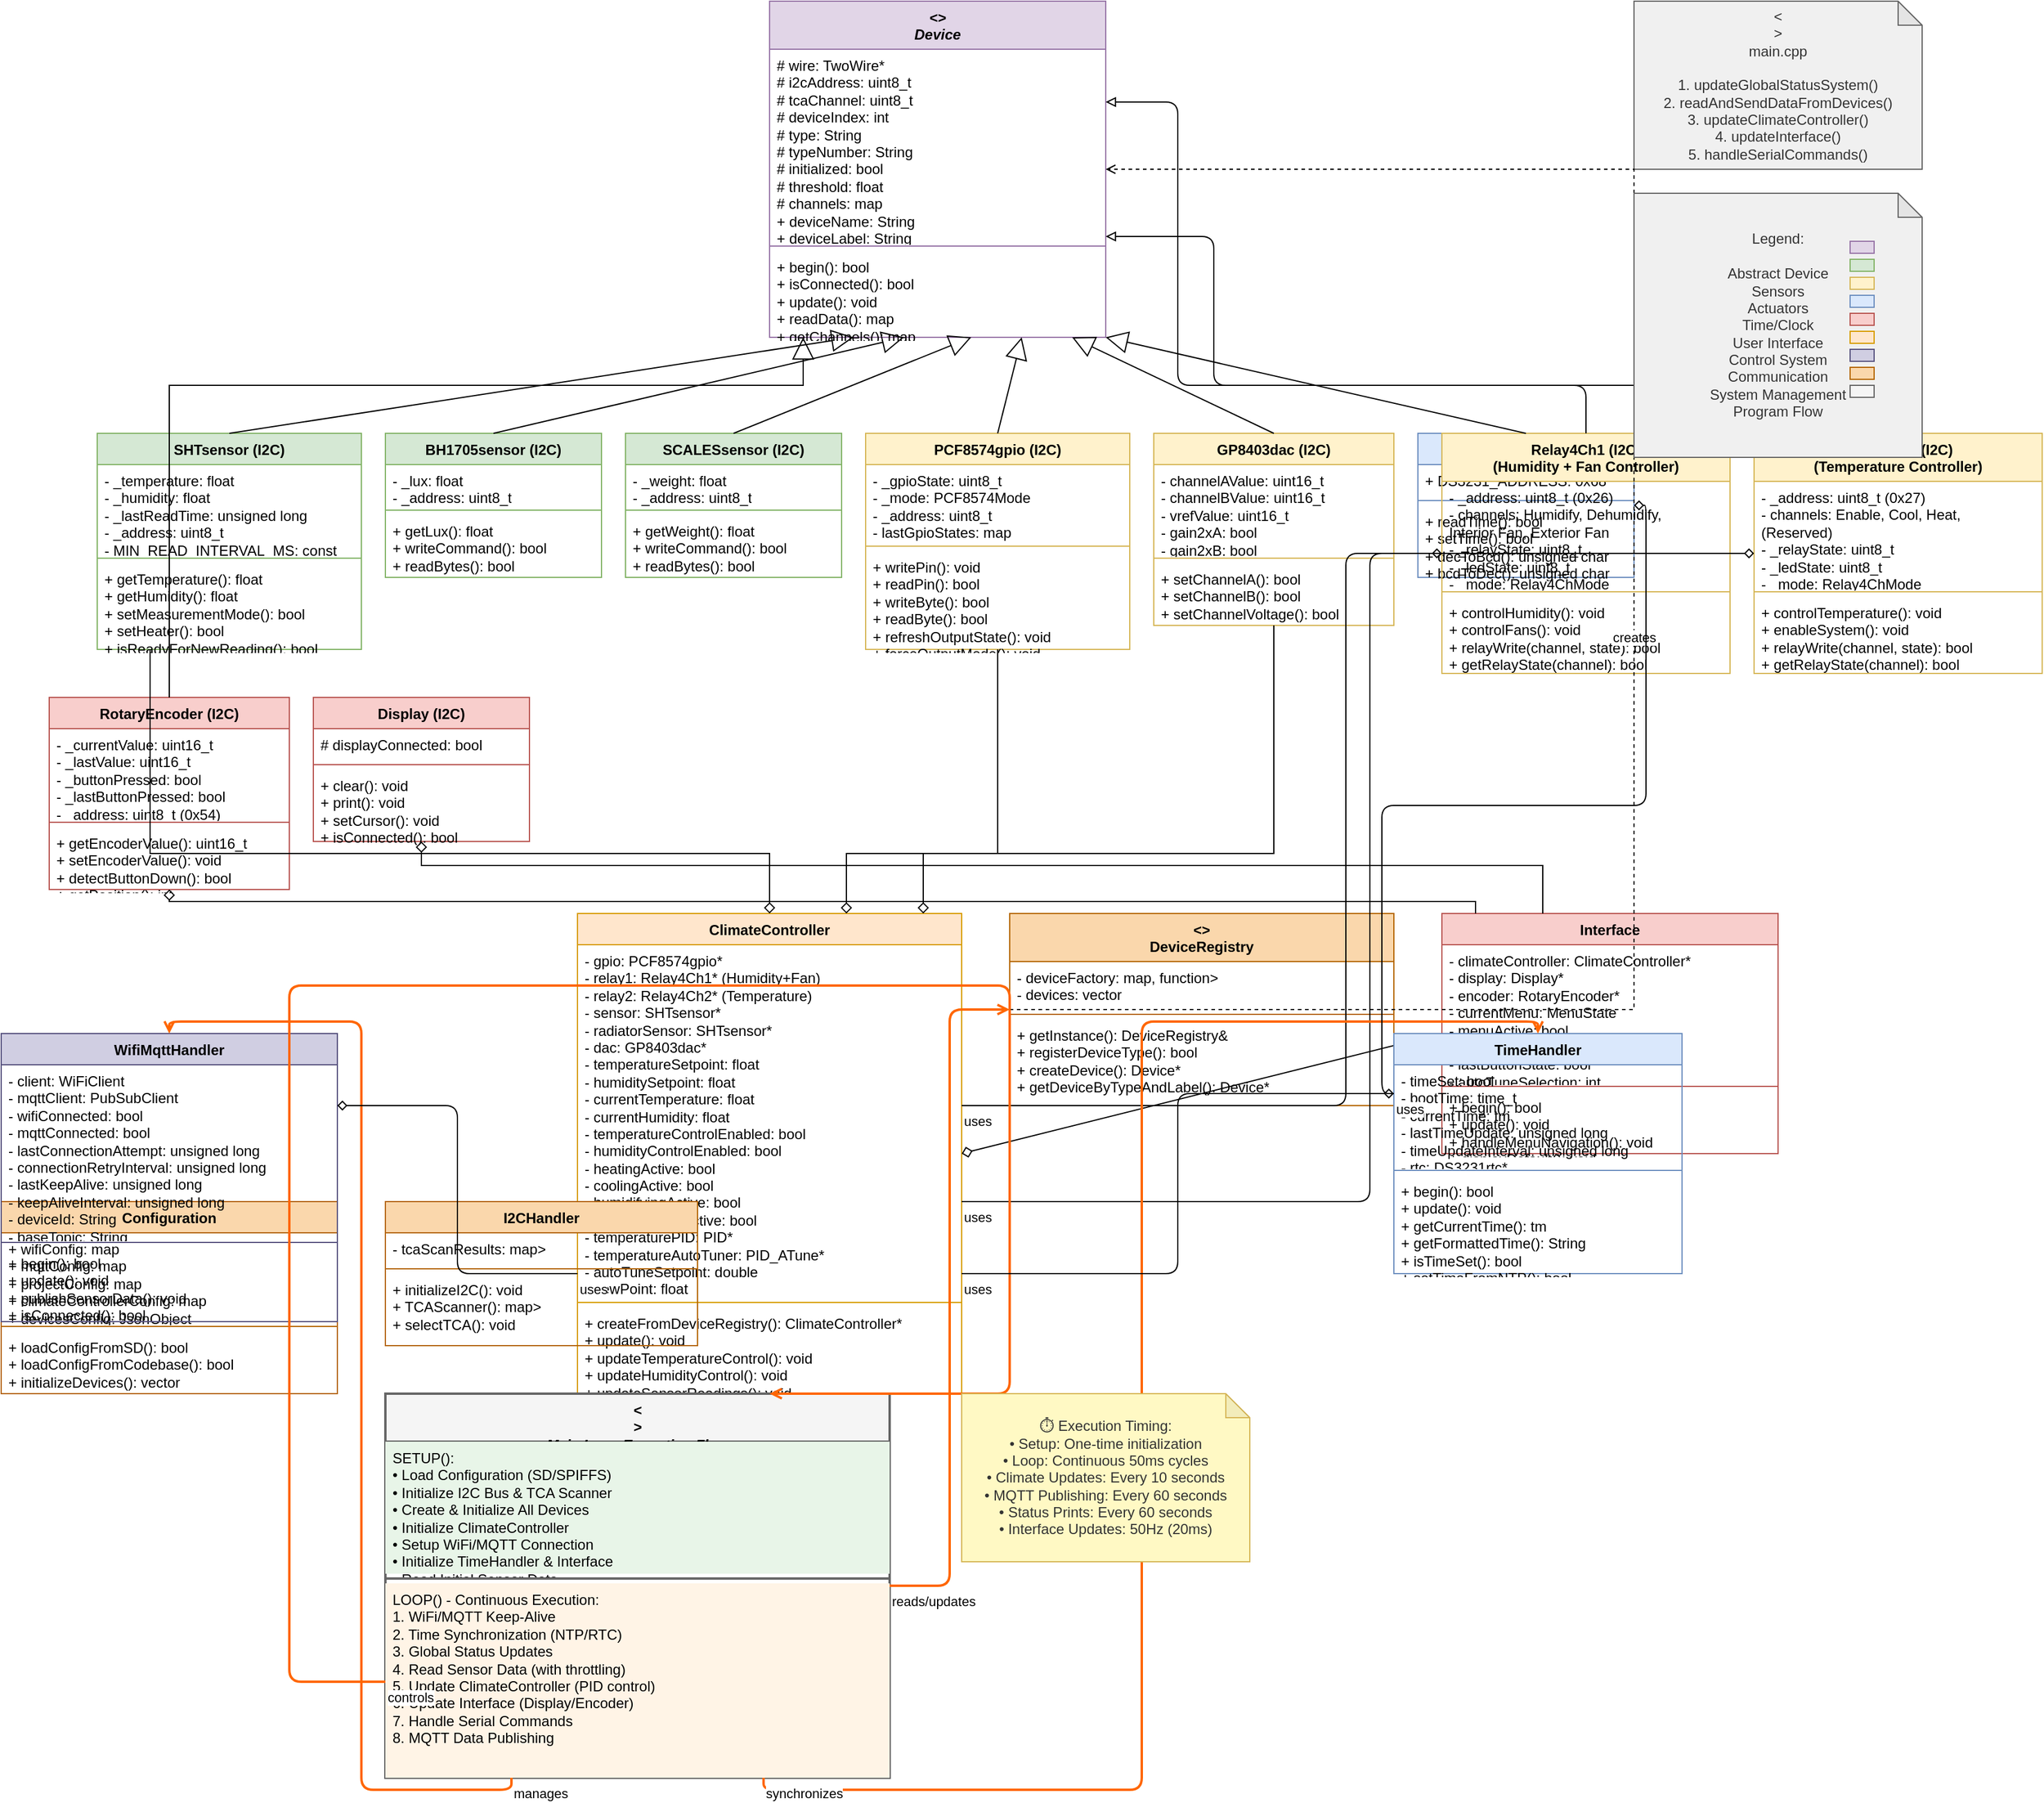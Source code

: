 <?xml version="1.0" encoding="UTF-8"?>
<mxfile version="21.1.2" type="device">
  <diagram id="uml_class_diagram" name="Showcase Climate Controller UML">
    <mxGraphModel dx="2074" dy="1114" grid="1" gridSize="10" guides="1" tooltips="1" connect="1" arrows="1" fold="1" page="1" pageScale="1" pageWidth="1654" pageHeight="2336" math="0" shadow="0">
      <root>
        <mxCell id="0" />
        <mxCell id="1" parent="0" />
        
        <!-- Device Base Class -->
        <mxCell id="device_base" value="&lt;&lt;abstract&gt;&gt;&#xa;Device" style="swimlane;fontStyle=3;align=center;verticalAlign=top;childLayout=stackLayout;horizontal=1;startSize=40;horizontalStack=0;resizeParent=1;resizeParentMax=0;resizeLast=0;collapsible=1;marginBottom=0;whiteSpace=wrap;html=1;fillColor=#e1d5e7;strokeColor=#9673a6;" vertex="1" parent="1">
          <mxGeometry x="680" y="40" width="280" height="280" as="geometry" />
        </mxCell>
        <mxCell id="device_fields" value="# wire: TwoWire*&#xa;# i2cAddress: uint8_t&#xa;# tcaChannel: uint8_t&#xa;# deviceIndex: int&#xa;# type: String&#xa;# typeNumber: String&#xa;# initialized: bool&#xa;# threshold: float&#xa;# channels: map&lt;String, String&gt;&#xa;+ deviceName: String&#xa;+ deviceLabel: String" style="text;strokeColor=none;fillColor=none;align=left;verticalAlign=top;spacingLeft=4;spacingRight=4;overflow=hidden;rotatable=0;points=[[0,0.5],[1,0.5]];portConstraint=eastwest;whiteSpace=wrap;html=1;" vertex="1" parent="device_base">
          <mxGeometry y="40" width="280" height="160" as="geometry" />
        </mxCell>
        <mxCell id="device_line" value="" style="line;strokeWidth=1;fillColor=none;align=left;verticalAlign=middle;spacingTop=-1;spacingLeft=3;spacingRight=3;rotatable=0;labelPosition=right;points=[];portConstraint=eastwest;strokeColor=inherit;" vertex="1" parent="device_base">
          <mxGeometry y="200" width="280" height="8" as="geometry" />
        </mxCell>
        <mxCell id="device_methods" value="+ begin(): bool&#xa;+ isConnected(): bool&#xa;+ update(): void&#xa;+ readData(): map&lt;String, String&gt;&#xa;+ getChannels(): map&lt;String, String&gt;&#xa;+ getThreshold(): float" style="text;strokeColor=none;fillColor=none;align=left;verticalAlign=top;spacingLeft=4;spacingRight=4;overflow=hidden;rotatable=0;points=[[0,0.5],[1,0.5]];portConstraint=eastwest;whiteSpace=wrap;html=1;" vertex="1" parent="device_base">
          <mxGeometry y="208" width="280" height="72" as="geometry" />
        </mxCell>        <!-- SHTsensor -->
        <mxCell id="shtsensor" value="SHTsensor (I2C)" style="swimlane;fontStyle=1;align=center;verticalAlign=top;childLayout=stackLayout;horizontal=1;startSize=26;horizontalStack=0;resizeParent=1;resizeParentMax=0;resizeLast=0;collapsible=1;marginBottom=0;whiteSpace=wrap;html=1;fillColor=#d5e8d4;strokeColor=#82b366;" vertex="1" parent="1">
          <mxGeometry x="120" y="400" width="220" height="180" as="geometry" />
        </mxCell>
        <mxCell id="sht_fields" value="- _temperature: float&#xa;- _humidity: float&#xa;- _lastReadTime: unsigned long&#xa;- _address: uint8_t&#xa;- MIN_READ_INTERVAL_MS: const" style="text;strokeColor=none;fillColor=none;align=left;verticalAlign=top;spacingLeft=4;spacingRight=4;overflow=hidden;rotatable=0;points=[[0,0.5],[1,0.5]];portConstraint=eastwest;whiteSpace=wrap;html=1;" vertex="1" parent="shtsensor">
          <mxGeometry y="26" width="220" height="74" as="geometry" />
        </mxCell>
        <mxCell id="sht_line" value="" style="line;strokeWidth=1;fillColor=none;align=left;verticalAlign=middle;spacingTop=-1;spacingLeft=3;spacingRight=3;rotatable=0;labelPosition=right;points=[];portConstraint=eastwest;strokeColor=inherit;" vertex="1" parent="shtsensor">
          <mxGeometry y="100" width="220" height="8" as="geometry" />
        </mxCell>
        <mxCell id="sht_methods" value="+ getTemperature(): float&#xa;+ getHumidity(): float&#xa;+ setMeasurementMode(): bool&#xa;+ setHeater(): bool&#xa;+ isReadyForNewReading(): bool" style="text;strokeColor=none;fillColor=none;align=left;verticalAlign=top;spacingLeft=4;spacingRight=4;overflow=hidden;rotatable=0;points=[[0,0.5],[1,0.5]];portConstraint=eastwest;whiteSpace=wrap;html=1;" vertex="1" parent="shtsensor">
          <mxGeometry y="108" width="220" height="72" as="geometry" />
        </mxCell>        <!-- BH1705sensor -->
        <mxCell id="bh1705sensor" value="BH1705sensor (I2C)" style="swimlane;fontStyle=1;align=center;verticalAlign=top;childLayout=stackLayout;horizontal=1;startSize=26;horizontalStack=0;resizeParent=1;resizeParentMax=0;resizeLast=0;collapsible=1;marginBottom=0;whiteSpace=wrap;html=1;fillColor=#d5e8d4;strokeColor=#82b366;" vertex="1" parent="1">
          <mxGeometry x="360" y="400" width="180" height="120" as="geometry" />
        </mxCell>
        <mxCell id="bh1705_fields" value="- _lux: float&#xa;- _address: uint8_t" style="text;strokeColor=none;fillColor=none;align=left;verticalAlign=top;spacingLeft=4;spacingRight=4;overflow=hidden;rotatable=0;points=[[0,0.5],[1,0.5]];portConstraint=eastwest;whiteSpace=wrap;html=1;" vertex="1" parent="bh1705sensor">
          <mxGeometry y="26" width="180" height="34" as="geometry" />
        </mxCell>
        <mxCell id="bh1705_line" value="" style="line;strokeWidth=1;fillColor=none;align=left;verticalAlign=middle;spacingTop=-1;spacingLeft=3;spacingRight=3;rotatable=0;labelPosition=right;points=[];portConstraint=eastwest;strokeColor=inherit;" vertex="1" parent="bh1705sensor">
          <mxGeometry y="60" width="180" height="8" as="geometry" />
        </mxCell>
        <mxCell id="bh1705_methods" value="+ getLux(): float&#xa;+ writeCommand(): bool&#xa;+ readBytes(): bool" style="text;strokeColor=none;fillColor=none;align=left;verticalAlign=top;spacingLeft=4;spacingRight=4;overflow=hidden;rotatable=0;points=[[0,0.5],[1,0.5]];portConstraint=eastwest;whiteSpace=wrap;html=1;" vertex="1" parent="bh1705sensor">
          <mxGeometry y="68" width="180" height="52" as="geometry" />
        </mxCell>        <!-- SCALESsensor -->
        <mxCell id="scalessensor" value="SCALESsensor (I2C)" style="swimlane;fontStyle=1;align=center;verticalAlign=top;childLayout=stackLayout;horizontal=1;startSize=26;horizontalStack=0;resizeParent=1;resizeParentMax=0;resizeLast=0;collapsible=1;marginBottom=0;whiteSpace=wrap;html=1;fillColor=#d5e8d4;strokeColor=#82b366;" vertex="1" parent="1">
          <mxGeometry x="560" y="400" width="180" height="120" as="geometry" />
        </mxCell>
        <mxCell id="scales_fields" value="- _weight: float&#xa;- _address: uint8_t" style="text;strokeColor=none;fillColor=none;align=left;verticalAlign=top;spacingLeft=4;spacingRight=4;overflow=hidden;rotatable=0;points=[[0,0.5],[1,0.5]];portConstraint=eastwest;whiteSpace=wrap;html=1;" vertex="1" parent="scalessensor">
          <mxGeometry y="26" width="180" height="34" as="geometry" />
        </mxCell>
        <mxCell id="scales_line" value="" style="line;strokeWidth=1;fillColor=none;align=left;verticalAlign=middle;spacingTop=-1;spacingLeft=3;spacingRight=3;rotatable=0;labelPosition=right;points=[];portConstraint=eastwest;strokeColor=inherit;" vertex="1" parent="scalessensor">
          <mxGeometry y="60" width="180" height="8" as="geometry" />
        </mxCell>
        <mxCell id="scales_methods" value="+ getWeight(): float&#xa;+ writeCommand(): bool&#xa;+ readBytes(): bool" style="text;strokeColor=none;fillColor=none;align=left;verticalAlign=top;spacingLeft=4;spacingRight=4;overflow=hidden;rotatable=0;points=[[0,0.5],[1,0.5]];portConstraint=eastwest;whiteSpace=wrap;html=1;" vertex="1" parent="scalessensor">
          <mxGeometry y="68" width="180" height="52" as="geometry" />
        </mxCell>        <!-- PCF8574gpio -->
        <mxCell id="pcf8574gpio" value="PCF8574gpio (I2C)" style="swimlane;fontStyle=1;align=center;verticalAlign=top;childLayout=stackLayout;horizontal=1;startSize=26;horizontalStack=0;resizeParent=1;resizeParentMax=0;resizeLast=0;collapsible=1;marginBottom=0;whiteSpace=wrap;html=1;fillColor=#fff2cc;strokeColor=#d6b656;" vertex="1" parent="1">
          <mxGeometry x="760" y="400" width="220" height="180" as="geometry" />
        </mxCell>
        <mxCell id="pcf8574_fields" value="- _gpioState: uint8_t&#xa;- _mode: PCF8574Mode&#xa;- _address: uint8_t&#xa;- lastGpioStates: map&lt;string, bool&gt;" style="text;strokeColor=none;fillColor=none;align=left;verticalAlign=top;spacingLeft=4;spacingRight=4;overflow=hidden;rotatable=0;points=[[0,0.5],[1,0.5]];portConstraint=eastwest;whiteSpace=wrap;html=1;" vertex="1" parent="pcf8574gpio">
          <mxGeometry y="26" width="220" height="64" as="geometry" />
        </mxCell>
        <mxCell id="pcf8574_line" value="" style="line;strokeWidth=1;fillColor=none;align=left;verticalAlign=middle;spacingTop=-1;spacingLeft=3;spacingRight=3;rotatable=0;labelPosition=right;points=[];portConstraint=eastwest;strokeColor=inherit;" vertex="1" parent="pcf8574gpio">
          <mxGeometry y="90" width="220" height="8" as="geometry" />
        </mxCell>
        <mxCell id="pcf8574_methods" value="+ writePin(): void&#xa;+ readPin(): bool&#xa;+ writeByte(): bool&#xa;+ readByte(): bool&#xa;+ refreshOutputState(): void&#xa;+ forceOutputMode(): void" style="text;strokeColor=none;fillColor=none;align=left;verticalAlign=top;spacingLeft=4;spacingRight=4;overflow=hidden;rotatable=0;points=[[0,0.5],[1,0.5]];portConstraint=eastwest;whiteSpace=wrap;html=1;" vertex="1" parent="pcf8574gpio">
          <mxGeometry y="98" width="220" height="82" as="geometry" />
        </mxCell>        <!-- GP8403dac -->
        <mxCell id="gp8403dac" value="GP8403dac (I2C)" style="swimlane;fontStyle=1;align=center;verticalAlign=top;childLayout=stackLayout;horizontal=1;startSize=26;horizontalStack=0;resizeParent=1;resizeParentMax=0;resizeLast=0;collapsible=1;marginBottom=0;whiteSpace=wrap;html=1;fillColor=#fff2cc;strokeColor=#d6b656;" vertex="1" parent="1">
          <mxGeometry x="1000" y="400" width="200" height="160" as="geometry" />
        </mxCell>
        <mxCell id="gp8403_fields" value="- channelAValue: uint16_t&#xa;- channelBValue: uint16_t&#xa;- vrefValue: uint16_t&#xa;- gain2xA: bool&#xa;- gain2xB: bool" style="text;strokeColor=none;fillColor=none;align=left;verticalAlign=top;spacingLeft=4;spacingRight=4;overflow=hidden;rotatable=0;points=[[0,0.5],[1,0.5]];portConstraint=eastwest;whiteSpace=wrap;html=1;" vertex="1" parent="gp8403dac">
          <mxGeometry y="26" width="200" height="74" as="geometry" />
        </mxCell>
        <mxCell id="gp8403_line" value="" style="line;strokeWidth=1;fillColor=none;align=left;verticalAlign=middle;spacingTop=-1;spacingLeft=3;spacingRight=3;rotatable=0;labelPosition=right;points=[];portConstraint=eastwest;strokeColor=inherit;" vertex="1" parent="gp8403dac">
          <mxGeometry y="100" width="200" height="8" as="geometry" />
        </mxCell>
        <mxCell id="gp8403_methods" value="+ setChannelA(): bool&#xa;+ setChannelB(): bool&#xa;+ setChannelVoltage(): bool" style="text;strokeColor=none;fillColor=none;align=left;verticalAlign=top;spacingLeft=4;spacingRight=4;overflow=hidden;rotatable=0;points=[[0,0.5],[1,0.5]];portConstraint=eastwest;whiteSpace=wrap;html=1;" vertex="1" parent="gp8403dac">
          <mxGeometry y="108" width="200" height="52" as="geometry" />
        </mxCell>        <!-- DS3231rtc -->
        <mxCell id="ds3231rtc" value="DS3231rtc (I2C)" style="swimlane;fontStyle=1;align=center;verticalAlign=top;childLayout=stackLayout;horizontal=1;startSize=26;horizontalStack=0;resizeParent=1;resizeParentMax=0;resizeLast=0;collapsible=1;marginBottom=0;whiteSpace=wrap;html=1;fillColor=#dae8fc;strokeColor=#6c8ebf;" vertex="1" parent="1">
          <mxGeometry x="1220" y="400" width="180" height="120" as="geometry" />
        </mxCell>
        <mxCell id="ds3231_fields" value="+ DS3231_ADDRESS: 0x68" style="text;strokeColor=none;fillColor=none;align=left;verticalAlign=top;spacingLeft=4;spacingRight=4;overflow=hidden;rotatable=0;points=[[0,0.5],[1,0.5]];portConstraint=eastwest;whiteSpace=wrap;html=1;" vertex="1" parent="ds3231rtc">
          <mxGeometry y="26" width="180" height="26" as="geometry" />
        </mxCell>
        <mxCell id="ds3231_line" value="" style="line;strokeWidth=1;fillColor=none;align=left;verticalAlign=middle;spacingTop=-1;spacingLeft=3;spacingRight=3;rotatable=0;labelPosition=right;points=[];portConstraint=eastwest;strokeColor=inherit;" vertex="1" parent="ds3231rtc">
          <mxGeometry y="52" width="180" height="8" as="geometry" />
        </mxCell>
        <mxCell id="ds3231_methods" value="+ readTime(): bool&#xa;+ setTime(): bool&#xa;+ decToBcd(): unsigned char&#xa;+ bcdToDec(): unsigned char" style="text;strokeColor=none;fillColor=none;align=left;verticalAlign=top;spacingLeft=4;spacingRight=4;overflow=hidden;rotatable=0;points=[[0,0.5],[1,0.5]];portConstraint=eastwest;whiteSpace=wrap;html=1;" vertex="1" parent="ds3231rtc">
          <mxGeometry y="60" width="180" height="60" as="geometry" />
        </mxCell>        <!-- Relay4Ch1: Humidity + Fan Controller -->
        <mxCell id="relay4ch1" value="Relay4Ch1 (I2C)&#xa;(Humidity + Fan Controller)" style="swimlane;fontStyle=1;align=center;verticalAlign=top;childLayout=stackLayout;horizontal=1;startSize=40;horizontalStack=0;resizeParent=1;resizeParentMax=0;resizeLast=0;collapsible=1;marginBottom=0;whiteSpace=wrap;html=1;fillColor=#fff2cc;strokeColor=#d6b656;" vertex="1" parent="1">
          <mxGeometry x="1240" y="400" width="240" height="200" as="geometry" />
        </mxCell>
        <mxCell id="relay4ch1_fields" value="- _address: uint8_t (0x26)&#xa;- channels: Humidify, Dehumidify,&#xa;  Interior Fan, Exterior Fan&#xa;- _relayState: uint8_t&#xa;- _ledState: uint8_t&#xa;- _mode: Relay4ChMode&#xa;- tcaChannel: uint8_t" style="text;strokeColor=none;fillColor=none;align=left;verticalAlign=top;spacingLeft=4;spacingRight=4;overflow=hidden;rotatable=0;points=[[0,0.5],[1,0.5]];portConstraint=eastwest;whiteSpace=wrap;html=1;" vertex="1" parent="relay4ch1">
          <mxGeometry y="40" width="240" height="88" as="geometry" />
        </mxCell>
        <mxCell id="relay4ch1_line" value="" style="line;strokeWidth=1;fillColor=none;align=left;verticalAlign=middle;spacingTop=-1;spacingLeft=3;spacingRight=3;rotatable=0;labelPosition=right;points=[];portConstraint=eastwest;strokeColor=inherit;" vertex="1" parent="relay4ch1">
          <mxGeometry y="128" width="240" height="8" as="geometry" />
        </mxCell>
        <mxCell id="relay4ch1_methods" value="+ controlHumidity(): void&#xa;+ controlFans(): void&#xa;+ relayWrite(channel, state): bool&#xa;+ getRelayState(channel): bool&#xa;+ begin(): bool (I2C init)" style="text;strokeColor=none;fillColor=none;align=left;verticalAlign=top;spacingLeft=4;spacingRight=4;overflow=hidden;rotatable=0;points=[[0,0.5],[1,0.5]];portConstraint=eastwest;whiteSpace=wrap;html=1;" vertex="1" parent="relay4ch1">
          <mxGeometry y="136" width="240" height="64" as="geometry" />
        </mxCell>

        <!-- Relay4Ch2: Temperature Controller -->
        <mxCell id="relay4ch2" value="Relay4Ch2 (I2C)&#xa;(Temperature Controller)" style="swimlane;fontStyle=1;align=center;verticalAlign=top;childLayout=stackLayout;horizontal=1;startSize=40;horizontalStack=0;resizeParent=1;resizeParentMax=0;resizeLast=0;collapsible=1;marginBottom=0;whiteSpace=wrap;html=1;fillColor=#fff2cc;strokeColor=#d6b656;" vertex="1" parent="1">
          <mxGeometry x="1500" y="400" width="240" height="200" as="geometry" />
        </mxCell>
        <mxCell id="relay4ch2_fields" value="- _address: uint8_t (0x27)&#xa;- channels: Enable, Cool, Heat,&#xa;  (Reserved)&#xa;- _relayState: uint8_t&#xa;- _ledState: uint8_t&#xa;- _mode: Relay4ChMode&#xa;- tcaChannel: uint8_t" style="text;strokeColor=none;fillColor=none;align=left;verticalAlign=top;spacingLeft=4;spacingRight=4;overflow=hidden;rotatable=0;points=[[0,0.5],[1,0.5]];portConstraint=eastwest;whiteSpace=wrap;html=1;" vertex="1" parent="relay4ch2">
          <mxGeometry y="40" width="240" height="88" as="geometry" />
        </mxCell>
        <mxCell id="relay4ch2_line" value="" style="line;strokeWidth=1;fillColor=none;align=left;verticalAlign=middle;spacingTop=-1;spacingLeft=3;spacingRight=3;rotatable=0;labelPosition=right;points=[];portConstraint=eastwest;strokeColor=inherit;" vertex="1" parent="relay4ch2">
          <mxGeometry y="128" width="240" height="8" as="geometry" />
        </mxCell>
        <mxCell id="relay4ch2_methods" value="+ controlTemperature(): void&#xa;+ enableSystem(): void&#xa;+ relayWrite(channel, state): bool&#xa;+ getRelayState(channel): bool&#xa;+ begin(): bool (I2C init)" style="text;strokeColor=none;fillColor=none;align=left;verticalAlign=top;spacingLeft=4;spacingRight=4;overflow=hidden;rotatable=0;points=[[0,0.5],[1,0.5]];portConstraint=eastwest;whiteSpace=wrap;html=1;" vertex="1" parent="relay4ch2">
          <mxGeometry y="136" width="240" height="64" as="geometry" />
        </mxCell>        <!-- RotaryEncoder -->
        <mxCell id="rotaryencoder" value="RotaryEncoder (I2C)" style="swimlane;fontStyle=1;align=center;verticalAlign=top;childLayout=stackLayout;horizontal=1;startSize=26;horizontalStack=0;resizeParent=1;resizeParentMax=0;resizeLast=0;collapsible=1;marginBottom=0;whiteSpace=wrap;html=1;fillColor=#f8cecc;strokeColor=#b85450;" vertex="1" parent="1">
          <mxGeometry x="80" y="620" width="200" height="160" as="geometry" />
        </mxCell>
        <mxCell id="encoder_fields" value="- _currentValue: uint16_t&#xa;- _lastValue: uint16_t&#xa;- _buttonPressed: bool&#xa;- _lastButtonPressed: bool&#xa;- _address: uint8_t (0x54)&#xa;- basicInfo: BasicInfo" style="text;strokeColor=none;fillColor=none;align=left;verticalAlign=top;spacingLeft=4;spacingRight=4;overflow=hidden;rotatable=0;points=[[0,0.5],[1,0.5]];portConstraint=eastwest;whiteSpace=wrap;html=1;" vertex="1" parent="rotaryencoder">
          <mxGeometry y="26" width="200" height="74" as="geometry" />
        </mxCell>
        <mxCell id="encoder_line" value="" style="line;strokeWidth=1;fillColor=none;align=left;verticalAlign=middle;spacingTop=-1;spacingLeft=3;spacingRight=3;rotatable=0;labelPosition=right;points=[];portConstraint=eastwest;strokeColor=inherit;" vertex="1" parent="rotaryencoder">
          <mxGeometry y="100" width="200" height="8" as="geometry" />
        </mxCell>
        <mxCell id="encoder_methods" value="+ getEncoderValue(): uint16_t&#xa;+ setEncoderValue(): void&#xa;+ detectButtonDown(): bool&#xa;+ getPosition(): int&#xa;+ isButtonPressed(): bool" style="text;strokeColor=none;fillColor=none;align=left;verticalAlign=top;spacingLeft=4;spacingRight=4;overflow=hidden;rotatable=0;points=[[0,0.5],[1,0.5]];portConstraint=eastwest;whiteSpace=wrap;html=1;" vertex="1" parent="rotaryencoder">
          <mxGeometry y="108" width="200" height="52" as="geometry" />
        </mxCell>        <!-- Display -->
        <mxCell id="display" value="Display (I2C)" style="swimlane;fontStyle=1;align=center;verticalAlign=top;childLayout=stackLayout;horizontal=1;startSize=26;horizontalStack=0;resizeParent=1;resizeParentMax=0;resizeLast=0;collapsible=1;marginBottom=0;whiteSpace=wrap;html=1;fillColor=#f8cecc;strokeColor=#b85450;" vertex="1" parent="1">
          <mxGeometry x="300" y="620" width="180" height="120" as="geometry" />
        </mxCell>
        <mxCell id="display_fields" value="# displayConnected: bool" style="text;strokeColor=none;fillColor=none;align=left;verticalAlign=top;spacingLeft=4;spacingRight=4;overflow=hidden;rotatable=0;points=[[0,0.5],[1,0.5]];portConstraint=eastwest;whiteSpace=wrap;html=1;" vertex="1" parent="display">
          <mxGeometry y="26" width="180" height="26" as="geometry" />
        </mxCell>
        <mxCell id="display_line" value="" style="line;strokeWidth=1;fillColor=none;align=left;verticalAlign=middle;spacingTop=-1;spacingLeft=3;spacingRight=3;rotatable=0;labelPosition=right;points=[];portConstraint=eastwest;strokeColor=inherit;" vertex="1" parent="display">
          <mxGeometry y="52" width="180" height="8" as="geometry" />
        </mxCell>
        <mxCell id="display_methods" value="+ clear(): void&#xa;+ print(): void&#xa;+ setCursor(): void&#xa;+ isConnected(): bool" style="text;strokeColor=none;fillColor=none;align=left;verticalAlign=top;spacingLeft=4;spacingRight=4;overflow=hidden;rotatable=0;points=[[0,0.5],[1,0.5]];portConstraint=eastwest;whiteSpace=wrap;html=1;" vertex="1" parent="display">
          <mxGeometry y="60" width="180" height="60" as="geometry" />
        </mxCell>

        <!-- ClimateController -->
        <mxCell id="climatecontroller" value="ClimateController" style="swimlane;fontStyle=1;align=center;verticalAlign=top;childLayout=stackLayout;horizontal=1;startSize=26;horizontalStack=0;resizeParent=1;resizeParentMax=0;resizeLast=0;collapsible=1;marginBottom=0;whiteSpace=wrap;html=1;fillColor=#ffe6cc;strokeColor=#d79b00;" vertex="1" parent="1">
          <mxGeometry x="520" y="800" width="320" height="400" as="geometry" />
        </mxCell>
        <mxCell id="climate_fields" value="- gpio: PCF8574gpio*&#xa;- relay1: Relay4Ch1* (Humidity+Fan)&#xa;- relay2: Relay4Ch2* (Temperature)&#xa;- sensor: SHTsensor*&#xa;- radiatorSensor: SHTsensor*&#xa;- dac: GP8403dac*&#xa;- temperatureSetpoint: float&#xa;- humiditySetpoint: float&#xa;- currentTemperature: float&#xa;- currentHumidity: float&#xa;- temperatureControlEnabled: bool&#xa;- humidityControlEnabled: bool&#xa;- heatingActive: bool&#xa;- coolingActive: bool&#xa;- humidifyingActive: bool&#xa;- dehumidifyingActive: bool&#xa;- temperaturePID: PID*&#xa;- temperatureAutoTuner: PID_ATune*&#xa;- autoTuneSetpoint: double&#xa;- dewPoint: float&#xa;- updateInterval: unsigned long" style="text;strokeColor=none;fillColor=none;align=left;verticalAlign=top;spacingLeft=4;spacingRight=4;overflow=hidden;rotatable=0;points=[[0,0.5],[1,0.5]];portConstraint=eastwest;whiteSpace=wrap;html=1;" vertex="1" parent="climatecontroller">
          <mxGeometry y="26" width="320" height="294" as="geometry" />
        </mxCell>
        <mxCell id="climate_line" value="" style="line;strokeWidth=1;fillColor=none;align=left;verticalAlign=middle;spacingTop=-1;spacingLeft=3;spacingRight=3;rotatable=0;labelPosition=right;points=[];portConstraint=eastwest;strokeColor=inherit;" vertex="1" parent="climatecontroller">
          <mxGeometry y="320" width="320" height="8" as="geometry" />
        </mxCell>
        <mxCell id="climate_methods" value="+ createFromDeviceRegistry(): ClimateController*&#xa;+ update(): void&#xa;+ updateTemperatureControl(): void&#xa;+ updateHumidityControl(): void&#xa;+ updateSensorReadings(): void&#xa;+ startTemperatureAutoTune(): bool&#xa;+ updateAutoTune(): void&#xa;+ printClimateStatus(): void" style="text;strokeColor=none;fillColor=none;align=left;verticalAlign=top;spacingLeft=4;spacingRight=4;overflow=hidden;rotatable=0;points=[[0,0.5],[1,0.5]];portConstraint=eastwest;whiteSpace=wrap;html=1;" vertex="1" parent="climatecontroller">
          <mxGeometry y="328" width="320" height="72" as="geometry" />
        </mxCell>

        <!-- DeviceRegistry -->
        <mxCell id="deviceregistry" value="&lt;&lt;singleton&gt;&gt;&#xa;DeviceRegistry" style="swimlane;fontStyle=1;align=center;verticalAlign=top;childLayout=stackLayout;horizontal=1;startSize=40;horizontalStack=0;resizeParent=1;resizeParentMax=0;resizeLast=0;collapsible=1;marginBottom=0;whiteSpace=wrap;html=1;fillColor=#fad7ac;strokeColor=#b46504;" vertex="1" parent="1">
          <mxGeometry x="880" y="800" width="320" height="160" as="geometry" />
        </mxCell>
        <mxCell id="registry_fields" value="- deviceFactory: map&lt;pair&lt;String,String&gt;, function&gt;&#xa;- devices: vector&lt;Device*&gt;" style="text;strokeColor=none;fillColor=none;align=left;verticalAlign=top;spacingLeft=4;spacingRight=4;overflow=hidden;rotatable=0;points=[[0,0.5],[1,0.5]];portConstraint=eastwest;whiteSpace=wrap;html=1;" vertex="1" parent="deviceregistry">
          <mxGeometry y="40" width="320" height="40" as="geometry" />
        </mxCell>
        <mxCell id="registry_line" value="" style="line;strokeWidth=1;fillColor=none;align=left;verticalAlign=middle;spacingTop=-1;spacingLeft=3;spacingRight=3;rotatable=0;labelPosition=right;points=[];portConstraint=eastwest;strokeColor=inherit;" vertex="1" parent="deviceregistry">
          <mxGeometry y="80" width="320" height="8" as="geometry" />
        </mxCell>
        <mxCell id="registry_methods" value="+ getInstance(): DeviceRegistry&amp;&#xa;+ registerDeviceType(): bool&#xa;+ createDevice(): Device*&#xa;+ getDeviceByTypeAndLabel(): Device*" style="text;strokeColor=none;fillColor=none;align=left;verticalAlign=top;spacingLeft=4;spacingRight=4;overflow=hidden;rotatable=0;points=[[0,0.5],[1,0.5]];portConstraint=eastwest;whiteSpace=wrap;html=1;" vertex="1" parent="deviceregistry">
          <mxGeometry y="88" width="320" height="72" as="geometry" />
        </mxCell>

        <!-- Interface -->
        <mxCell id="interface" value="Interface" style="swimlane;fontStyle=1;align=center;verticalAlign=top;childLayout=stackLayout;horizontal=1;startSize=26;horizontalStack=0;resizeParent=1;resizeParentMax=0;resizeLast=0;collapsible=1;marginBottom=0;whiteSpace=wrap;html=1;fillColor=#f8cecc;strokeColor=#b85450;" vertex="1" parent="1">
          <mxGeometry x="1240" y="800" width="280" height="200" as="geometry" />
        </mxCell>
        <mxCell id="interface_fields" value="- climateController: ClimateController*&#xa;- display: Display*&#xa;- encoder: RotaryEncoder*&#xa;- currentMenu: MenuState&#xa;- menuActive: bool&#xa;- lastEncoderValue: int&#xa;- lastButtonState: bool&#xa;- autoTuneSelection: int" style="text;strokeColor=none;fillColor=none;align=left;verticalAlign=top;spacingLeft=4;spacingRight=4;overflow=hidden;rotatable=0;points=[[0,0.5],[1,0.5]];portConstraint=eastwest;whiteSpace=wrap;html=1;" vertex="1" parent="interface">
          <mxGeometry y="26" width="280" height="114" as="geometry" />
        </mxCell>
        <mxCell id="interface_line" value="" style="line;strokeWidth=1;fillColor=none;align=left;verticalAlign=middle;spacingTop=-1;spacingLeft=3;spacingRight=3;rotatable=0;labelPosition=right;points=[];portConstraint=eastwest;strokeColor=inherit;" vertex="1" parent="interface">
          <mxGeometry y="140" width="280" height="8" as="geometry" />
        </mxCell>
        <mxCell id="interface_methods" value="+ begin(): bool&#xa;+ update(): void&#xa;+ handleMenuNavigation(): void&#xa;+ displayDefault(): void&#xa;+ updateClimateDisplay(): void" style="text;strokeColor=none;fillColor=none;align=left;verticalAlign=top;spacingLeft=4;spacingRight=4;overflow=hidden;rotatable=0;points=[[0,0.5],[1,0.5]];portConstraint=eastwest;whiteSpace=wrap;html=1;" vertex="1" parent="interface">
          <mxGeometry y="148" width="280" height="52" as="geometry" />
        </mxCell>

        <!-- Configuration -->
        <mxCell id="configuration" value="Configuration" style="swimlane;fontStyle=1;align=center;verticalAlign=top;childLayout=stackLayout;horizontal=1;startSize=26;horizontalStack=0;resizeParent=1;resizeParentMax=0;resizeLast=0;collapsible=1;marginBottom=0;whiteSpace=wrap;html=1;fillColor=#fad7ac;strokeColor=#b46504;" vertex="1" parent="1">
          <mxGeometry x="40" y="1040" width="280" height="160" as="geometry" />
        </mxCell>
        <mxCell id="config_fields" value="+ wifiConfig: map&lt;String, String&gt;&#xa;+ mqttConfig: map&lt;String, String&gt;&#xa;+ projectConfig: map&lt;String, String&gt;&#xa;+ climateControllerConfig: map&lt;String, String&gt;&#xa;+ devicesConfig: JsonObject" style="text;strokeColor=none;fillColor=none;align=left;verticalAlign=top;spacingLeft=4;spacingRight=4;overflow=hidden;rotatable=0;points=[[0,0.5],[1,0.5]];portConstraint=eastwest;whiteSpace=wrap;html=1;" vertex="1" parent="configuration">
          <mxGeometry y="26" width="280" height="74" as="geometry" />
        </mxCell>
        <mxCell id="config_line" value="" style="line;strokeWidth=1;fillColor=none;align=left;verticalAlign=middle;spacingTop=-1;spacingLeft=3;spacingRight=3;rotatable=0;labelPosition=right;points=[];portConstraint=eastwest;strokeColor=inherit;" vertex="1" parent="configuration">
          <mxGeometry y="100" width="280" height="8" as="geometry" />
        </mxCell>
        <mxCell id="config_methods" value="+ loadConfigFromSD(): bool&#xa;+ loadConfigFromCodebase(): bool&#xa;+ initializeDevices(): vector&lt;Device*&gt;" style="text;strokeColor=none;fillColor=none;align=left;verticalAlign=top;spacingLeft=4;spacingRight=4;overflow=hidden;rotatable=0;points=[[0,0.5],[1,0.5]];portConstraint=eastwest;whiteSpace=wrap;html=1;" vertex="1" parent="configuration">
          <mxGeometry y="108" width="280" height="52" as="geometry" />
        </mxCell>

        <!-- I2CHandler -->
        <mxCell id="i2chandler" value="I2CHandler" style="swimlane;fontStyle=1;align=center;verticalAlign=top;childLayout=stackLayout;horizontal=1;startSize=26;horizontalStack=0;resizeParent=1;resizeParentMax=0;resizeLast=0;collapsible=1;marginBottom=0;whiteSpace=wrap;html=1;fillColor=#fad7ac;strokeColor=#b46504;" vertex="1" parent="1">
          <mxGeometry x="360" y="1040" width="260" height="120" as="geometry" />
        </mxCell>
        <mxCell id="i2c_fields" value="- tcaScanResults: map&lt;uint8_t, vector&lt;uint8_t&gt;&gt;" style="text;strokeColor=none;fillColor=none;align=left;verticalAlign=top;spacingLeft=4;spacingRight=4;overflow=hidden;rotatable=0;points=[[0,0.5],[1,0.5]];portConstraint=eastwest;whiteSpace=wrap;html=1;" vertex="1" parent="i2chandler">
          <mxGeometry y="26" width="260" height="26" as="geometry" />
        </mxCell>
        <mxCell id="i2c_line" value="" style="line;strokeWidth=1;fillColor=none;align=left;verticalAlign=middle;spacingTop=-1;spacingLeft=3;spacingRight=3;rotatable=0;labelPosition=right;points=[];portConstraint=eastwest;strokeColor=inherit;" vertex="1" parent="i2chandler">
          <mxGeometry y="52" width="260" height="8" as="geometry" />
        </mxCell>
        <mxCell id="i2c_methods" value="+ initializeI2C(): void&#xa;+ TCAScanner(): map&lt;uint8_t, vector&lt;uint8_t&gt;&gt;&#xa;+ selectTCA(): void" style="text;strokeColor=none;fillColor=none;align=left;verticalAlign=top;spacingLeft=4;spacingRight=4;overflow=hidden;rotatable=0;points=[[0,0.5],[1,0.5]];portConstraint=eastwest;whiteSpace=wrap;html=1;" vertex="1" parent="i2chandler">
          <mxGeometry y="60" width="260" height="60" as="geometry" />
        </mxCell>

        <!-- Main Loop Note -->
        <mxCell id="mainloop_note" value="&lt;&lt;Main Loop&gt;&gt;&#xa;main.cpp&#xa;&#xa;1. updateGlobalStatusSystem()&#xa;2. readAndSendDataFromDevices()&#xa;3. updateClimateController()&#xa;4. updateInterface()&#xa;5. handleSerialCommands()" style="shape=note;whiteSpace=wrap;html=1;backgroundOutline=1;darkOpacity=0.05;fillColor=#f0f0f0;strokeColor=#666666;fontColor=#333333;size=20;pointerEvents=1;" vertex="1" parent="1">
          <mxGeometry x="1400" y="40" width="240" height="140" as="geometry" />
        </mxCell>

        <!-- Inheritance relationships -->
        <mxCell id="inherit_sht" value="" style="endArrow=block;endSize=16;endFill=0;html=1;rounded=0;exitX=0.5;exitY=0;exitDx=0;exitDy=0;entryX=0.25;entryY=1;entryDx=0;entryDy=0;" edge="1" parent="1" source="shtsensor" target="device_base">
          <mxGeometry width="50" height="50" relative="1" as="geometry">
            <mxPoint x="740" y="400" as="sourcePoint" />
            <mxPoint x="790" y="350" as="targetPoint" />
          </mxGeometry>
        </mxCell>

        <mxCell id="inherit_bh1705" value="" style="endArrow=block;endSize=16;endFill=0;html=1;rounded=0;exitX=0.5;exitY=0;exitDx=0;exitDy=0;entryX=0.4;entryY=1;entryDx=0;entryDy=0;" edge="1" parent="1" source="bh1705sensor" target="device_base">
          <mxGeometry width="50" height="50" relative="1" as="geometry">
            <mxPoint x="450" y="400" as="sourcePoint" />
            <mxPoint x="750" y="330" as="targetPoint" />
          </mxGeometry>
        </mxCell>

        <mxCell id="inherit_scales" value="" style="endArrow=block;endSize=16;endFill=0;html=1;rounded=0;exitX=0.5;exitY=0;exitDx=0;exitDy=0;entryX=0.6;entryY=1;entryDx=0;entryDy=0;" edge="1" parent="1" source="scalessensor" target="device_base">
          <mxGeometry width="50" height="50" relative="1" as="geometry">
            <mxPoint x="650" y="400" as="sourcePoint" />
            <mxPoint x="790" y="330" as="targetPoint" />
          </mxGeometry>
        </mxCell>

        <mxCell id="inherit_pcf8574" value="" style="endArrow=block;endSize=16;endFill=0;html=1;rounded=0;exitX=0.5;exitY=0;exitDx=0;exitDy=0;entryX=0.75;entryY=1;entryDx=0;entryDy=0;" edge="1" parent="1" source="pcf8574gpio" target="device_base">
          <mxGeometry width="50" height="50" relative="1" as="geometry">
            <mxPoint x="870" y="400" as="sourcePoint" />
            <mxPoint x="890" y="330" as="targetPoint" />
          </mxGeometry>
        </mxCell>

        <mxCell id="inherit_gp8403" value="" style="endArrow=block;endSize=16;endFill=0;html=1;rounded=0;exitX=0.5;exitY=0;exitDx=0;exitDy=0;entryX=0.9;entryY=1;entryDx=0;entryDy=0;" edge="1" parent="1" source="gp8403dac" target="device_base">
          <mxGeometry width="50" height="50" relative="1" as="geometry">
            <mxPoint x="1100" y="400" as="sourcePoint" />
            <mxPoint x="932" y="330" as="targetPoint" />
          </mxGeometry>
        </mxCell>

        <mxCell id="inherit_ds3231" value="" style="endArrow=block;endSize=16;endFill=0;html=1;rounded=0;exitX=0.5;exitY=0;exitDx=0;exitDy=0;entryX=1;entryY=1;entryDx=0;entryDy=0;" edge="1" parent="1" source="ds3231rtc" target="device_base">
          <mxGeometry width="50" height="50" relative="1" as="geometry">
            <mxPoint x="1310" y="400" as="sourcePoint" />
            <mxPoint x="960" y="330" as="targetPoint" />
          </mxGeometry>
        </mxCell>

        <mxCell id="inherit_encoder" value="" style="endArrow=block;endSize=16;endFill=0;html=1;rounded=0;exitX=0.5;exitY=0;exitDx=0;exitDy=0;entryX=0.1;entryY=1;entryDx=0;entryDy=0;" edge="1" parent="1" source="rotaryencoder" target="device_base">
          <mxGeometry width="50" height="50" relative="1" as="geometry">
            <mxPoint x="180" y="620" as="sourcePoint" />
            <mxPoint x="708" y="330" as="targetPoint" />
            <Array as="points">
              <mxPoint x="180" y="360" />
              <mxPoint x="708" y="360" />
            </Array>
          </mxGeometry>
        </mxCell>

        <!-- Associations -->
        <mxCell id="assoc_climate_sht" value="" style="endArrow=diamond;endFill=0;endSize=7;startArrow=none;startFill=0;html=1;rounded=0;entryX=0.5;entryY=0;entryDx=0;entryDy=0;exitX=0.2;exitY=1;exitDx=0;exitDy=0;" edge="1" parent="1" source="shtsensor" target="climatecontroller">
          <mxGeometry width="50" height="50" relative="1" as="geometry">
            <mxPoint x="164" y="580" as="sourcePoint" />
            <mxPoint x="580" y="800" as="targetPoint" />
            <Array as="points">
              <mxPoint x="164" y="750" />
              <mxPoint x="680" y="750" />
            </Array>
          </mxGeometry>
        </mxCell>

        <mxCell id="assoc_climate_pcf" value="" style="endArrow=diamond;endFill=0;endSize=7;startArrow=none;startFill=0;html=1;rounded=0;entryX=0.7;entryY=0;entryDx=0;entryDy=0;exitX=0.5;exitY=1;exitDx=0;exitDy=0;" edge="1" parent="1" source="pcf8574gpio" target="climatecontroller">
          <mxGeometry width="50" height="50" relative="1" as="geometry">
            <mxPoint x="870" y="580" as="sourcePoint" />
            <mxPoint x="744" y="800" as="targetPoint" />
            <Array as="points">
              <mxPoint x="870" y="750" />
              <mxPoint x="744" y="750" />
            </Array>
          </mxGeometry>
        </mxCell>

        <mxCell id="assoc_climate_dac" value="" style="endArrow=diamond;endFill=0;endSize=7;startArrow=none;startFill=0;html=1;rounded=0;entryX=0.9;entryY=0;entryDx=0;entryDy=0;exitX=0.5;exitY=1;exitDx=0;exitDy=0;" edge="1" parent="1" source="gp8403dac" target="climatecontroller">
          <mxGeometry width="50" height="50" relative="1" as="geometry">
            <mxPoint x="1100" y="560" as="sourcePoint" />
            <mxPoint x="808" y="800" as="targetPoint" />
            <Array as="points">
              <mxPoint x="1100" y="750" />
              <mxPoint x="808" y="750" />
            </Array>
          </mxGeometry>
        </mxCell>

        <mxCell id="assoc_interface_climate" value="" style="endArrow=diamond;endFill=0;endSize=7;startArrow=none;startFill=0;html=1;rounded=0;exitX=0;exitY=0.5;exitDx=0;exitDy=0;entryX=1;entryY=0.5;entryDx=0;entryDy=0;" edge="1" parent="1" source="interface" target="climatecontroller">
          <mxGeometry width="50" height="50" relative="1" as="geometry">
            <mxPoint x="1240" y="900" as="sourcePoint" />
            <mxPoint x="840" y="900" as="targetPoint" />
          </mxGeometry>
        </mxCell>

        <mxCell id="assoc_interface_display" value="" style="endArrow=diamond;endFill=0;endSize=7;startArrow=none;startFill=0;html=1;rounded=0;exitX=0.3;exitY=0;exitDx=0;exitDy=0;entryX=0.5;entryY=1;entryDx=0;entryDy=0;" edge="1" parent="1" source="interface" target="display">
          <mxGeometry width="50" height="50" relative="1" as="geometry">
            <mxPoint x="1324" y="800" as="sourcePoint" />
            <mxPoint x="390" y="740" as="targetPoint" />
            <Array as="points">
              <mxPoint x="1324" y="760" />
              <mxPoint x="390" y="760" />
            </Array>
          </mxGeometry>
        </mxCell>

        <mxCell id="assoc_interface_encoder" value="" style="endArrow=diamond;endFill=0;endSize=7;startArrow=none;startFill=0;html=1;rounded=0;exitX=0.1;exitY=0;exitDx=0;exitDy=0;entryX=0.5;entryY=1;entryDx=0;entryDy=0;" edge="1" parent="1" source="interface" target="rotaryencoder">
          <mxGeometry width="50" height="50" relative="1" as="geometry">
            <mxPoint x="1268" y="800" as="sourcePoint" />
            <mxPoint x="180" y="780" as="targetPoint" />
            <Array as="points">
              <mxPoint x="1268" y="790" />
              <mxPoint x="180" y="790" />
            </Array>
          </mxGeometry>
        </mxCell>

        <mxCell id="assoc_registry_creates" value="creates" style="endArrow=open;endFill=0;html=1;rounded=0;exitX=0;exitY=0.5;exitDx=0;exitDy=0;entryX=1;entryY=0.5;entryDx=0;entryDy=0;dashed=1;" edge="1" parent="1" source="deviceregistry" target="device_base">
          <mxGeometry width="50" height="50" relative="1" as="geometry">
            <mxPoint x="880" y="880" as="sourcePoint" />
            <mxPoint x="960" y="180" as="targetPoint" />
            <Array as="points">
              <mxPoint x="1040" y="880" />
              <mxPoint x="1400" y="880" />
              <mxPoint x="1400" y="180" />
            </Array>
          </mxGeometry>
        </mxCell>        <!-- TimeHandler Class -->
        <mxCell id="timehandler" value="TimeHandler" style="swimlane;fontStyle=1;align=center;verticalAlign=top;childLayout=stackLayout;horizontal=1;startSize=26;horizontalStack=0;resizeParent=1;resizeParentMax=0;resizeLast=0;collapsible=1;marginBottom=0;whiteSpace=wrap;html=1;fillColor=#dae8fc;strokeColor=#6c8ebf;" vertex="1" parent="1">
          <mxGeometry x="1200" y="900" width="240" height="200" as="geometry" />
        </mxCell>
        <mxCell id="timehandler_fields" value="- timeSet: bool&#xa;- bootTime: time_t&#xa;- currentTime: tm&#xa;- lastTimeUpdate: unsigned long&#xa;- timeUpdateInterval: unsigned long&#xa;- rtc: DS3231rtc*" style="text;strokeColor=none;fillColor=none;align=left;verticalAlign=top;spacingLeft=4;spacingRight=4;overflow=hidden;rotatable=0;points=[[0,0.5],[1,0.5]];portConstraint=eastwest;whiteSpace=wrap;html=1;" vertex="1" parent="timehandler">
          <mxGeometry y="26" width="240" height="84" as="geometry" />
        </mxCell>
        <mxCell id="timehandler_line" value="" style="line;strokeWidth=1;fillColor=none;align=left;verticalAlign=middle;spacingTop=-1;spacingLeft=3;spacingRight=3;rotatable=0;labelPosition=right;points=[];portConstraint=eastwest;strokeColor=inherit;" vertex="1" parent="timehandler">
          <mxGeometry y="110" width="240" height="8" as="geometry" />
        </mxCell>
        <mxCell id="timehandler_methods" value="+ begin(): bool&#xa;+ update(): void&#xa;+ getCurrentTime(): tm&#xa;+ getFormattedTime(): String&#xa;+ isTimeSet(): bool&#xa;+ setTimeFromNTP(): bool&#xa;+ calculateUptime(): unsigned long" style="text;strokeColor=none;fillColor=none;align=left;verticalAlign=top;spacingLeft=4;spacingRight=4;overflow=hidden;rotatable=0;points=[[0,0.5],[1,0.5]];portConstraint=eastwest;whiteSpace=wrap;html=1;" vertex="1" parent="timehandler">
          <mxGeometry y="118" width="240" height="82" as="geometry" />
        </mxCell>        <!-- WifiMqttHandler Class -->
        <mxCell id="wifimqtthandler" value="WifiMqttHandler" style="swimlane;fontStyle=1;align=center;verticalAlign=top;childLayout=stackLayout;horizontal=1;startSize=26;horizontalStack=0;resizeParent=1;resizeParentMax=0;resizeLast=0;collapsible=1;marginBottom=0;whiteSpace=wrap;html=1;fillColor=#d0cee2;strokeColor=#56517e;" vertex="1" parent="1">
          <mxGeometry x="40" y="900" width="280" height="240" as="geometry" />
        </mxCell>
        <mxCell id="wifimqtt_fields" value="- client: WiFiClient&#xa;- mqttClient: PubSubClient&#xa;- wifiConnected: bool&#xa;- mqttConnected: bool&#xa;- lastConnectionAttempt: unsigned long&#xa;- connectionRetryInterval: unsigned long&#xa;- lastKeepAlive: unsigned long&#xa;- keepAliveInterval: unsigned long&#xa;- deviceId: String&#xa;- baseTopic: String" style="text;strokeColor=none;fillColor=none;align=left;verticalAlign=top;spacingLeft=4;spacingRight=4;overflow=hidden;rotatable=0;points=[[0,0.5],[1,0.5]];portConstraint=eastwest;whiteSpace=wrap;html=1;" vertex="1" parent="wifimqtthandler">
          <mxGeometry y="26" width="280" height="144" as="geometry" />
        </mxCell>
        <mxCell id="wifimqtt_line" value="" style="line;strokeWidth=1;fillColor=none;align=left;verticalAlign=middle;spacingTop=-1;spacingLeft=3;spacingRight=3;rotatable=0;labelPosition=right;points=[];portConstraint=eastwest;strokeColor=inherit;" vertex="1" parent="wifimqtthandler">
          <mxGeometry y="170" width="280" height="8" as="geometry" />
        </mxCell>
        <mxCell id="wifimqtt_methods" value="+ begin(): bool&#xa;+ update(): void&#xa;+ publishSensorData(): void&#xa;+ isConnected(): bool&#xa;+ reconnect(): bool" style="text;strokeColor=none;fillColor=none;align=left;verticalAlign=top;spacingLeft=4;spacingRight=4;overflow=hidden;rotatable=0;points=[[0,0.5],[1,0.5]];portConstraint=eastwest;whiteSpace=wrap;html=1;" vertex="1" parent="wifimqtthandler">
          <mxGeometry y="178" width="280" height="62" as="geometry" />
        </mxCell>        <!-- Inheritance: Relay4Ch1 extends Device -->
        <mxCell id="relay4ch1_inheritance" value="" style="endArrow=block;endFill=0;html=1;edgeStyle=orthogonalEdgeStyle;align=left;verticalAlign=top;exitX=0.5;exitY=0;exitDx=0;exitDy=0;entryX=1;entryY=0.3;entryDx=0;entryDy=0;" edge="1" parent="1" source="relay4ch1" target="device_base">
          <mxGeometry x="-1" relative="1" as="geometry">
            <mxPoint x="1360" y="400" as="sourcePoint" />
            <mxPoint x="960" y="124" as="targetPoint" />
            <Array as="points">
              <mxPoint x="1360" y="360" />
              <mxPoint x="1020" y="360" />
              <mxPoint x="1020" y="124" />
            </Array>
          </mxGeometry>
        </mxCell>

        <!-- Inheritance: Relay4Ch2 extends Device -->
        <mxCell id="relay4ch2_inheritance" value="" style="endArrow=block;endFill=0;html=1;edgeStyle=orthogonalEdgeStyle;align=left;verticalAlign=top;exitX=0.5;exitY=0;exitDx=0;exitDy=0;entryX=1;entryY=0.7;entryDx=0;entryDy=0;" edge="1" parent="1" source="relay4ch2" target="device_base">
          <mxGeometry x="-1" relative="1" as="geometry">
            <mxPoint x="1620" y="400" as="sourcePoint" />
            <mxPoint x="960" y="236" as="targetPoint" />
            <Array as="points">
              <mxPoint x="1620" y="360" />
              <mxPoint x="1050" y="360" />
              <mxPoint x="1050" y="236" />
            </Array>
          </mxGeometry>
        </mxCell>

        <!-- Association: ClimateController uses Relay4Ch1 -->
        <mxCell id="controller_relay1_assoc" value="uses" style="endArrow=diamond;endFill=0;html=1;edgeStyle=orthogonalEdgeStyle;align=left;verticalAlign=top;exitX=1;exitY=0.4;exitDx=0;exitDy=0;entryX=0;entryY=0.5;entryDx=0;exitDy=0;" edge="1" parent="1" source="climatecontroller" target="relay4ch1">
          <mxGeometry x="-1" relative="1" as="geometry">
            <mxPoint x="840" y="960" as="sourcePoint" />
            <mxPoint x="1240" y="500" as="targetPoint" />
            <Array as="points">
              <mxPoint x="1160" y="960" />
              <mxPoint x="1160" y="500" />
            </Array>
          </mxGeometry>
        </mxCell>

        <!-- Association: ClimateController uses Relay4Ch2 -->
        <mxCell id="controller_relay2_assoc" value="uses" style="endArrow=diamond;endFill=0;html=1;edgeStyle=orthogonalEdgeStyle;align=left;verticalAlign=top;exitX=1;exitY=0.6;exitDx=0;exitDy=0;entryX=0;entryY=0.5;entryDx=0;exitDy=0;" edge="1" parent="1" source="climatecontroller" target="relay4ch2">
          <mxGeometry x="-1" relative="1" as="geometry">
            <mxPoint x="840" y="1040" as="sourcePoint" />
            <mxPoint x="1500" y="500" as="targetPoint" />
            <Array as="points">
              <mxPoint x="1180" y="1040" />
              <mxPoint x="1180" y="500" />
            </Array>
          </mxGeometry>
        </mxCell><!-- Main Program Flow -->
        <mxCell id="main_program" value="&lt;&lt;main program&gt;&gt;&#xa;Main Loop Execution Flow" style="swimlane;fontStyle=3;align=center;verticalAlign=top;childLayout=stackLayout;horizontal=1;startSize=40;horizontalStack=0;resizeParent=1;resizeParentMax=0;resizeLast=0;collapsible=1;marginBottom=0;whiteSpace=wrap;html=1;fillColor=#f5f5f5;strokeColor=#666666;strokeWidth=2;" vertex="1" parent="1">
          <mxGeometry x="360" y="1200" width="420" height="320" as="geometry" />
        </mxCell>
        <mxCell id="main_setup" value="SETUP():&#xa;• Load Configuration (SD/SPIFFS)&#xa;• Initialize I2C Bus &amp; TCA Scanner&#xa;• Create &amp; Initialize All Devices&#xa;• Initialize ClimateController&#xa;• Setup WiFi/MQTT Connection&#xa;• Initialize TimeHandler &amp; Interface&#xa;• Read Initial Sensor Data" style="text;strokeColor=none;fillColor=#e8f5e8;align=left;verticalAlign=top;spacingLeft=4;spacingRight=4;overflow=hidden;rotatable=0;points=[[0,0.5],[1,0.5]];portConstraint=eastwest;whiteSpace=wrap;html=1;" vertex="1" parent="main_program">
          <mxGeometry y="40" width="420" height="110" as="geometry" />
        </mxCell>
        <mxCell id="main_line" value="" style="line;strokeWidth=2;fillColor=none;align=left;verticalAlign=middle;spacingTop=-1;spacingLeft=3;spacingRight=3;rotatable=0;labelPosition=right;points=[];portConstraint=eastwest;strokeColor=inherit;" vertex="1" parent="main_program">
          <mxGeometry y="150" width="420" height="8" as="geometry" />
        </mxCell>
        <mxCell id="main_loop" value="LOOP() - Continuous Execution:&#xa;1. WiFi/MQTT Keep-Alive&#xa;2. Time Synchronization (NTP/RTC)&#xa;3. Global Status Updates&#xa;4. Read Sensor Data (with throttling)&#xa;5. Update ClimateController (PID control)&#xa;6. Update Interface (Display/Encoder)&#xa;7. Handle Serial Commands&#xa;8. MQTT Data Publishing" style="text;strokeColor=none;fillColor=#fff4e6;align=left;verticalAlign=top;spacingLeft=4;spacingRight=4;overflow=hidden;rotatable=0;points=[[0,0.5],[1,0.5]];portConstraint=eastwest;whiteSpace=wrap;html=1;" vertex="1" parent="main_program">
          <mxGeometry y="158" width="420" height="162" as="geometry" />
        </mxCell>

        <!-- Flow arrows from main program to key components -->
        <mxCell id="main_to_climate" value="controls" style="endArrow=open;endFill=0;html=1;edgeStyle=orthogonalEdgeStyle;align=left;verticalAlign=top;exitX=0;exitY=0.75;exitDx=0;exitDy=0;entryX=0.5;entryY=1;entryDx=0;entryDy=0;strokeColor=#ff6600;strokeWidth=2;" edge="1" parent="1" source="main_program" target="climatecontroller">
          <mxGeometry x="-1" relative="1" as="geometry">
            <mxPoint x="360" y="1440" as="sourcePoint" />
            <mxPoint x="880" y="820" as="targetPoint" />
            <Array as="points">
              <mxPoint x="280" y="1440" />
              <mxPoint x="280" y="860" />
              <mxPoint x="880" y="860" />
            </Array>
          </mxGeometry>
        </mxCell>

        <mxCell id="main_to_wifi" value="manages" style="endArrow=open;endFill=0;html=1;edgeStyle=orthogonalEdgeStyle;align=left;verticalAlign=top;exitX=0.25;exitY=1;exitDx=0;exitDy=0;entryX=0.5;entryY=0;entryDx=0;entryDy=0;strokeColor=#ff6600;strokeWidth=2;" edge="1" parent="1" source="main_program" target="wifimqtthandler">
          <mxGeometry x="-1" relative="1" as="geometry">
            <mxPoint x="465" y="1520" as="sourcePoint" />
            <mxPoint x="180" y="900" as="targetPoint" />
          </mxGeometry>
        </mxCell>

        <mxCell id="main_to_time" value="synchronizes" style="endArrow=open;endFill=0;html=1;edgeStyle=orthogonalEdgeStyle;align=left;verticalAlign=top;exitX=0.75;exitY=1;exitDx=0;exitDy=0;entryX=0.5;entryY=0;entryDx=0;entryDy=0;strokeColor=#ff6600;strokeWidth=2;" edge="1" parent="1" source="main_program" target="timehandler">
          <mxGeometry x="-1" relative="1" as="geometry">
            <mxPoint x="675" y="1520" as="sourcePoint" />
            <mxPoint x="1320" y="900" as="targetPoint" />
          </mxGeometry>
        </mxCell>

        <mxCell id="main_to_devices" value="reads/updates" style="endArrow=open;endFill=0;html=1;edgeStyle=orthogonalEdgeStyle;align=left;verticalAlign=top;exitX=1;exitY=0.5;exitDx=0;exitDy=0;entryX=0;entryY=0.5;entryDx=0;entryDy=0;strokeColor=#ff6600;strokeWidth=2;" edge="1" parent="1" source="main_program" target="deviceregistry">
          <mxGeometry x="-1" relative="1" as="geometry">
            <mxPoint x="780" y="1360" as="sourcePoint" />
            <mxPoint x="1400" y="1360" as="targetPoint" />
          </mxGeometry>
        </mxCell>

        <!-- Program execution timing note -->
        <mxCell id="timing_note" value="⏱️ Execution Timing:&#xa;• Setup: One-time initialization&#xa;• Loop: Continuous 50ms cycles&#xa;• Climate Updates: Every 10 seconds&#xa;• MQTT Publishing: Every 60 seconds&#xa;• Status Prints: Every 60 seconds&#xa;• Interface Updates: 50Hz (20ms)" style="shape=note;whiteSpace=wrap;html=1;backgroundOutline=1;darkOpacity=0.05;fillColor=#fff9c4;strokeColor=#d6b656;fontColor=#333333;size=20;pointerEvents=1;" vertex="1" parent="1">
          <mxGeometry x="840" y="1200" width="240" height="140" as="geometry" />
        </mxCell>

        <!-- Association: ClimateController uses TimeHandler -->
        <mxCell id="controller_time_assoc" value="uses" style="endArrow=diamond;endFill=0;html=1;edgeStyle=orthogonalEdgeStyle;align=left;verticalAlign=top;exitX=1;exitY=0.75;exitDx=0;exitDy=0;entryX=0;entryY=0.25;entryDx=0;entryDy=0;" edge="1" parent="1" source="climatecontroller" target="timehandler">
          <mxGeometry x="-1" relative="1" as="geometry">
            <mxPoint x="1200" y="750" as="sourcePoint" />
            <mxPoint x="1200" y="950" as="targetPoint" />
          </mxGeometry>
        </mxCell>

        <!-- Association: ClimateController uses WifiMqttHandler -->
        <mxCell id="controller_wifi_assoc" value="uses" style="endArrow=diamond;endFill=0;html=1;edgeStyle=orthogonalEdgeStyle;align=left;verticalAlign=top;exitX=0;exitY=0.75;exitDx=0;exitDy=0;entryX=1;entryY=0.25;entryDx=0;entryDy=0;" edge="1" parent="1" source="climatecontroller" target="wifimqtthandler">
          <mxGeometry x="-1" relative="1" as="geometry">
            <mxPoint x="680" y="750" as="sourcePoint" />
            <mxPoint x="320" y="950" as="targetPoint" />
          </mxGeometry>
        </mxCell>

        <!-- Association: TimeHandler uses DS3231rtc -->
        <mxCell id="timehandler_rtc_assoc" value="uses" style="endArrow=diamond;endFill=0;html=1;edgeStyle=orthogonalEdgeStyle;align=left;verticalAlign=top;exitX=0;exitY=0.25;exitDx=0;exitDy=0;entryX=1;entryY=0.5;entryDx=0;entryDy=0;" edge="1" parent="1" source="timehandler" target="ds3231rtc">
          <mxGeometry x="-1" relative="1" as="geometry">
            <mxPoint x="1200" y="925" as="sourcePoint" />
            <mxPoint x="1040" y="840" as="targetPoint" />
          </mxGeometry>
        </mxCell>

        <!-- Legend -->
        <mxCell id="legend" value="Legend:&#xa;&#xa;Abstract Device &#xa;Sensors &#xa;Actuators &#xa;Time/Clock &#xa;User Interface &#xa;Control System &#xa;Communication &#xa;System Management &#xa;Program Flow" style="shape=note;whiteSpace=wrap;html=1;backgroundOutline=1;darkOpacity=0.05;fillColor=#f0f0f0;strokeColor=#666666;fontColor=#333333;size=20;pointerEvents=1;" vertex="1" parent="1">
          <mxGeometry x="1400" y="200" width="240" height="220" as="geometry" />
        </mxCell>

        <!-- Legend color boxes with distinct colors -->
        <mxCell id="legend_abstract" value="" style="rounded=0;whiteSpace=wrap;html=1;fillColor=#e1d5e7;strokeColor=#9673a6;" vertex="1" parent="1">
          <mxGeometry x="1580" y="240" width="20" height="10" as="geometry" />
        </mxCell>
        <mxCell id="legend_sensors" value="" style="rounded=0;whiteSpace=wrap;html=1;fillColor=#d5e8d4;strokeColor=#82b366;" vertex="1" parent="1">
          <mxGeometry x="1580" y="255" width="20" height="10" as="geometry" />
        </mxCell>
        <mxCell id="legend_actuators" value="" style="rounded=0;whiteSpace=wrap;html=1;fillColor=#fff2cc;strokeColor=#d6b656;" vertex="1" parent="1">
          <mxGeometry x="1580" y="270" width="20" height="10" as="geometry" />
        </mxCell>
        <mxCell id="legend_time" value="" style="rounded=0;whiteSpace=wrap;html=1;fillColor=#dae8fc;strokeColor=#6c8ebf;" vertex="1" parent="1">
          <mxGeometry x="1580" y="285" width="20" height="10" as="geometry" />
        </mxCell>
        <mxCell id="legend_ui" value="" style="rounded=0;whiteSpace=wrap;html=1;fillColor=#f8cecc;strokeColor=#b85450;" vertex="1" parent="1">
          <mxGeometry x="1580" y="300" width="20" height="10" as="geometry" />
        </mxCell>
        <mxCell id="legend_control" value="" style="rounded=0;whiteSpace=wrap;html=1;fillColor=#ffe6cc;strokeColor=#d79b00;" vertex="1" parent="1">
          <mxGeometry x="1580" y="315" width="20" height="10" as="geometry" />
        </mxCell>
        <mxCell id="legend_communication" value="" style="rounded=0;whiteSpace=wrap;html=1;fillColor=#d0cee2;strokeColor=#56517e;" vertex="1" parent="1">
          <mxGeometry x="1580" y="330" width="20" height="10" as="geometry" />
        </mxCell>
        <mxCell id="legend_system" value="" style="rounded=0;whiteSpace=wrap;html=1;fillColor=#fad7ac;strokeColor=#b46504;" vertex="1" parent="1">
          <mxGeometry x="1580" y="345" width="20" height="10" as="geometry" />
        </mxCell>
        <mxCell id="legend_program" value="" style="rounded=0;whiteSpace=wrap;html=1;fillColor=#f5f5f5;strokeColor=#666666;" vertex="1" parent="1">
          <mxGeometry x="1580" y="360" width="20" height="10" as="geometry" />
        </mxCell>

      </root>
    </mxGraphModel>
  </diagram>
</mxfile>
